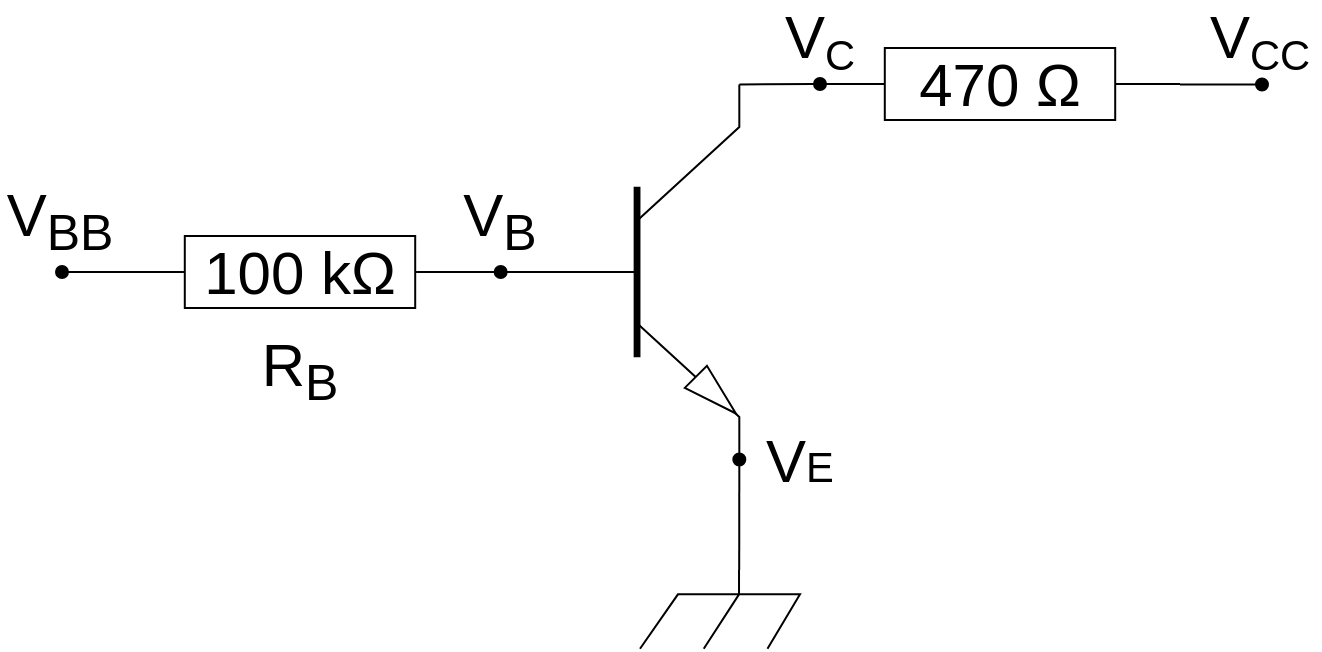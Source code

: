 <mxfile version="24.6.4" type="device">
  <diagram name="ページ1" id="4lxp0x-kZSbqpuxwMLeO">
    <mxGraphModel dx="1434" dy="836" grid="1" gridSize="10" guides="1" tooltips="1" connect="1" arrows="1" fold="1" page="1" pageScale="1" pageWidth="1169" pageHeight="827" math="0" shadow="0">
      <root>
        <mxCell id="0" />
        <mxCell id="1" parent="0" />
        <mxCell id="mMI9UZceNWBdyi8-wl6L-4" value="" style="pointerEvents=1;verticalLabelPosition=bottom;shadow=0;dashed=0;align=center;html=1;verticalAlign=top;shape=mxgraph.electrical.resistors.resistor_1;aspect=fixed;fillColor=none;" vertex="1" parent="1">
          <mxGeometry x="90" y="183" width="180" height="36" as="geometry" />
        </mxCell>
        <mxCell id="mMI9UZceNWBdyi8-wl6L-6" value="" style="verticalLabelPosition=bottom;shadow=0;dashed=0;align=center;html=1;verticalAlign=top;shape=mxgraph.electrical.transistors.npn_transistor_5;aspect=fixed;" vertex="1" parent="1">
          <mxGeometry x="280" y="107.25" width="120" height="187.5" as="geometry" />
        </mxCell>
        <mxCell id="mMI9UZceNWBdyi8-wl6L-10" value="" style="endArrow=oval;html=1;rounded=0;exitX=1;exitY=0.5;exitDx=0;exitDy=0;exitPerimeter=0;entryX=0;entryY=0.5;entryDx=0;entryDy=0;entryPerimeter=0;endFill=1;" edge="1" parent="1" source="mMI9UZceNWBdyi8-wl6L-4" target="mMI9UZceNWBdyi8-wl6L-6">
          <mxGeometry width="50" height="50" relative="1" as="geometry">
            <mxPoint x="560" y="490" as="sourcePoint" />
            <mxPoint x="610" y="440" as="targetPoint" />
          </mxGeometry>
        </mxCell>
        <mxCell id="mMI9UZceNWBdyi8-wl6L-12" value="" style="endArrow=none;html=1;rounded=0;exitX=1;exitY=0.5;exitDx=0;exitDy=0;exitPerimeter=0;entryX=0;entryY=0.5;entryDx=0;entryDy=0;entryPerimeter=0;endFill=0;startArrow=oval;startFill=1;" edge="1" parent="1">
          <mxGeometry width="50" height="50" relative="1" as="geometry">
            <mxPoint x="61" y="201" as="sourcePoint" />
            <mxPoint x="91" y="201" as="targetPoint" />
          </mxGeometry>
        </mxCell>
        <mxCell id="mMI9UZceNWBdyi8-wl6L-15" value="" style="endArrow=oval;html=1;rounded=0;entryX=1;entryY=1;entryDx=0;entryDy=0;entryPerimeter=0;exitX=0.62;exitY=0;exitDx=0;exitDy=0;exitPerimeter=0;endFill=1;" edge="1" parent="1" source="mMI9UZceNWBdyi8-wl6L-16" target="mMI9UZceNWBdyi8-wl6L-6">
          <mxGeometry width="50" height="50" relative="1" as="geometry">
            <mxPoint x="400" y="440" as="sourcePoint" />
            <mxPoint x="610" y="440" as="targetPoint" />
          </mxGeometry>
        </mxCell>
        <mxCell id="mMI9UZceNWBdyi8-wl6L-16" value="" style="pointerEvents=1;verticalLabelPosition=bottom;shadow=0;dashed=0;align=center;html=1;verticalAlign=top;shape=mxgraph.electrical.miscellaneous.chassis;aspect=fixed;" vertex="1" parent="1">
          <mxGeometry x="350" y="350" width="80" height="39.38" as="geometry" />
        </mxCell>
        <mxCell id="mMI9UZceNWBdyi8-wl6L-17" value="&lt;font style=&quot;font-size: 30px;&quot;&gt;V&lt;sub&gt;BB&lt;/sub&gt;&lt;/font&gt;" style="text;html=1;align=center;verticalAlign=middle;whiteSpace=wrap;rounded=0;" vertex="1" parent="1">
          <mxGeometry x="30" y="160" width="60" height="30" as="geometry" />
        </mxCell>
        <mxCell id="mMI9UZceNWBdyi8-wl6L-18" value="&lt;font style=&quot;font-size: 30px;&quot;&gt;V&lt;sub&gt;B&lt;/sub&gt;&lt;/font&gt;" style="text;html=1;align=center;verticalAlign=middle;whiteSpace=wrap;rounded=0;" vertex="1" parent="1">
          <mxGeometry x="250" y="160" width="60" height="30" as="geometry" />
        </mxCell>
        <mxCell id="mMI9UZceNWBdyi8-wl6L-20" value="&lt;font style=&quot;font-size: 30px;&quot;&gt;V&lt;/font&gt;&lt;font style=&quot;font-size: 25px;&quot;&gt;&lt;sub&gt;C&lt;/sub&gt;&lt;/font&gt;" style="text;html=1;align=center;verticalAlign=middle;whiteSpace=wrap;rounded=0;" vertex="1" parent="1">
          <mxGeometry x="410" y="70" width="60" height="30" as="geometry" />
        </mxCell>
        <mxCell id="mMI9UZceNWBdyi8-wl6L-21" value="&lt;font style=&quot;font-size: 30px;&quot;&gt;V&lt;/font&gt;&lt;font style=&quot;font-size: 20.833px;&quot;&gt;E&lt;/font&gt;&lt;span style=&quot;color: rgba(0, 0, 0, 0); font-family: monospace; font-size: 0px; text-align: start; text-wrap: nowrap;&quot;&gt;%3CmxGraphModel%3E%3Croot%3E%3CmxCell%20id%3D%220%22%2F%3E%3CmxCell%20id%3D%221%22%20parent%3D%220%22%2F%3E%3CmxCell%20id%3D%222%22%20value%3D%22%26lt%3Bfont%20style%3D%26quot%3Bfont-size%3A%2030px%3B%26quot%3B%26gt%3BV%26lt%3B%2Ffont%26gt%3B%26lt%3Bfont%20style%3D%26quot%3Bfont-size%3A%2025px%3B%26quot%3B%26gt%3B%26lt%3Bsub%26gt%3BC%26lt%3B%2Fsub%26gt%3B%26lt%3B%2Ffont%26gt%3B%22%20style%3D%22text%3Bhtml%3D1%3Balign%3Dcenter%3BverticalAlign%3Dmiddle%3BwhiteSpace%3Dwrap%3Brounded%3D0%3B%22%20vertex%3D%221%22%20parent%3D%221%22%3E%3CmxGeometry%20x%3D%22490%22%20y%3D%2270%22%20width%3D%2260%22%20height%3D%2230%22%20as%3D%22geometry%22%2F%3E%3C%2FmxCell%3E%3C%2Froot%3E%3C%2FmxGraphModel%3E&lt;/span&gt;" style="text;html=1;align=center;verticalAlign=middle;whiteSpace=wrap;rounded=0;" vertex="1" parent="1">
          <mxGeometry x="400" y="280" width="60" height="30" as="geometry" />
        </mxCell>
        <mxCell id="mMI9UZceNWBdyi8-wl6L-23" value="&lt;span style=&quot;font-size: 30px;&quot;&gt;R&lt;sub&gt;B&lt;/sub&gt;&lt;/span&gt;" style="text;html=1;align=center;verticalAlign=middle;whiteSpace=wrap;rounded=0;" vertex="1" parent="1">
          <mxGeometry x="155" y="230" width="50" height="40" as="geometry" />
        </mxCell>
        <mxCell id="mMI9UZceNWBdyi8-wl6L-26" value="&lt;font style=&quot;font-size: 30px;&quot;&gt;100 kΩ&lt;/font&gt;" style="text;html=1;align=center;verticalAlign=middle;whiteSpace=wrap;rounded=0;fillColor=none;" vertex="1" parent="1">
          <mxGeometry x="125" y="186" width="110" height="30" as="geometry" />
        </mxCell>
        <mxCell id="mMI9UZceNWBdyi8-wl6L-28" value="" style="pointerEvents=1;verticalLabelPosition=bottom;shadow=0;dashed=0;align=center;html=1;verticalAlign=top;shape=mxgraph.electrical.resistors.resistor_1;aspect=fixed;fillColor=none;" vertex="1" parent="1">
          <mxGeometry x="440" y="89" width="180" height="36" as="geometry" />
        </mxCell>
        <mxCell id="mMI9UZceNWBdyi8-wl6L-30" value="" style="endArrow=none;html=1;rounded=0;entryX=1;entryY=0;entryDx=0;entryDy=0;entryPerimeter=0;exitX=0;exitY=0.5;exitDx=0;exitDy=0;exitPerimeter=0;endFill=0;startArrow=oval;startFill=1;" edge="1" parent="1" source="mMI9UZceNWBdyi8-wl6L-28" target="mMI9UZceNWBdyi8-wl6L-6">
          <mxGeometry width="50" height="50" relative="1" as="geometry">
            <mxPoint x="560" y="470" as="sourcePoint" />
            <mxPoint x="610" y="420" as="targetPoint" />
          </mxGeometry>
        </mxCell>
        <mxCell id="mMI9UZceNWBdyi8-wl6L-31" value="" style="endArrow=none;html=1;rounded=0;entryX=1;entryY=0;entryDx=0;entryDy=0;entryPerimeter=0;exitX=0;exitY=0.5;exitDx=0;exitDy=0;exitPerimeter=0;startArrow=oval;startFill=1;" edge="1" parent="1">
          <mxGeometry width="50" height="50" relative="1" as="geometry">
            <mxPoint x="661" y="107.25" as="sourcePoint" />
            <mxPoint x="620" y="107.25" as="targetPoint" />
          </mxGeometry>
        </mxCell>
        <mxCell id="mMI9UZceNWBdyi8-wl6L-33" value="&lt;font style=&quot;font-size: 30px;&quot;&gt;V&lt;/font&gt;&lt;font style=&quot;font-size: 25px;&quot;&gt;&lt;sub&gt;CC&lt;/sub&gt;&lt;/font&gt;" style="text;html=1;align=center;verticalAlign=middle;whiteSpace=wrap;rounded=0;" vertex="1" parent="1">
          <mxGeometry x="630" y="70" width="60" height="30" as="geometry" />
        </mxCell>
        <mxCell id="mMI9UZceNWBdyi8-wl6L-34" value="&lt;font style=&quot;font-size: 30px;&quot;&gt;470 Ω&lt;/font&gt;" style="text;html=1;align=center;verticalAlign=middle;whiteSpace=wrap;rounded=0;fillColor=none;" vertex="1" parent="1">
          <mxGeometry x="475" y="92" width="110" height="30" as="geometry" />
        </mxCell>
      </root>
    </mxGraphModel>
  </diagram>
</mxfile>
